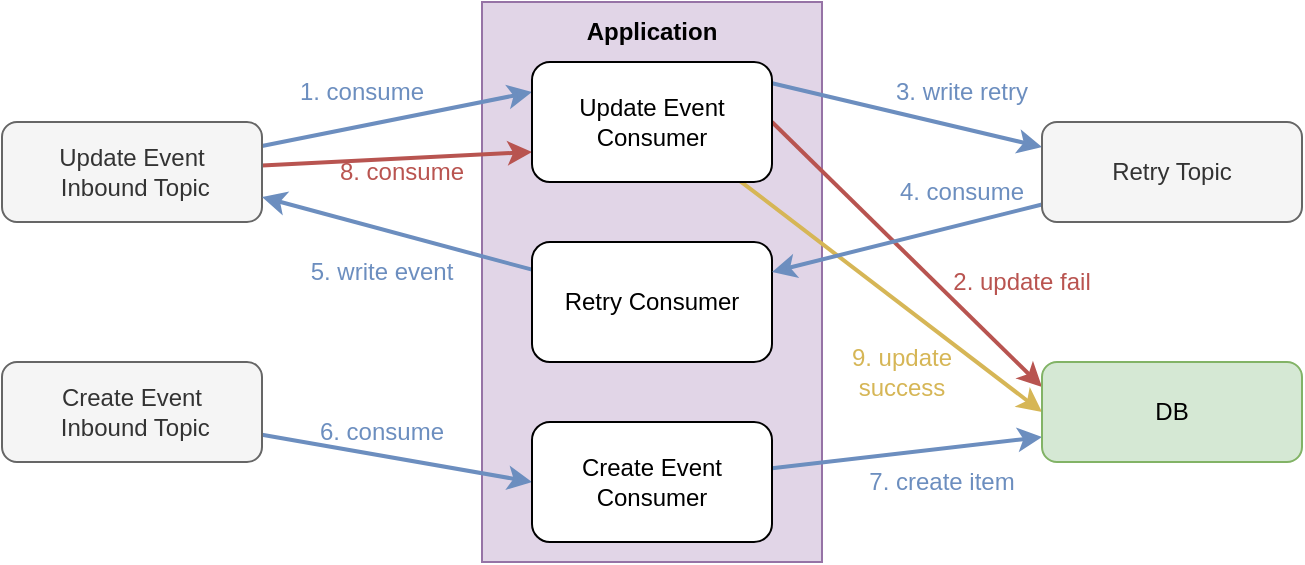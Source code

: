<mxfile version="24.0.0" type="github">
  <diagram name="페이지-1" id="M-cepAOQDT6ib_2G-hRC">
    <mxGraphModel dx="318" dy="604" grid="1" gridSize="10" guides="1" tooltips="1" connect="1" arrows="1" fold="1" page="1" pageScale="1" pageWidth="1169" pageHeight="827" math="0" shadow="0">
      <root>
        <mxCell id="0" />
        <mxCell id="1" parent="0" />
        <mxCell id="JQ7x8qKeoxGuoHUOYThE-3" value="" style="rounded=0;whiteSpace=wrap;html=1;fillColor=#e1d5e7;strokeColor=#9673a6;" vertex="1" parent="1">
          <mxGeometry x="240" y="140" width="170" height="280" as="geometry" />
        </mxCell>
        <mxCell id="JQ7x8qKeoxGuoHUOYThE-10" style="rounded=0;orthogonalLoop=1;jettySize=auto;html=1;entryX=0;entryY=0.25;entryDx=0;entryDy=0;strokeWidth=2;fillColor=#dae8fc;strokeColor=#6c8ebf;" edge="1" parent="1" source="JQ7x8qKeoxGuoHUOYThE-1" target="JQ7x8qKeoxGuoHUOYThE-5">
          <mxGeometry relative="1" as="geometry" />
        </mxCell>
        <mxCell id="JQ7x8qKeoxGuoHUOYThE-24" style="rounded=0;orthogonalLoop=1;jettySize=auto;html=1;entryX=0;entryY=0.75;entryDx=0;entryDy=0;strokeWidth=2;fillColor=#f8cecc;strokeColor=#b85450;" edge="1" parent="1" source="JQ7x8qKeoxGuoHUOYThE-1" target="JQ7x8qKeoxGuoHUOYThE-5">
          <mxGeometry relative="1" as="geometry" />
        </mxCell>
        <mxCell id="JQ7x8qKeoxGuoHUOYThE-1" value="Update Event&lt;div&gt;&amp;nbsp;Inbound Topic&lt;/div&gt;" style="rounded=1;whiteSpace=wrap;html=1;fillColor=#f5f5f5;fontColor=#333333;strokeColor=#666666;" vertex="1" parent="1">
          <mxGeometry y="200" width="130" height="50" as="geometry" />
        </mxCell>
        <mxCell id="JQ7x8qKeoxGuoHUOYThE-20" style="rounded=0;orthogonalLoop=1;jettySize=auto;html=1;entryX=0;entryY=0.5;entryDx=0;entryDy=0;strokeWidth=2;fillColor=#dae8fc;strokeColor=#6c8ebf;" edge="1" parent="1" source="JQ7x8qKeoxGuoHUOYThE-2" target="JQ7x8qKeoxGuoHUOYThE-6">
          <mxGeometry relative="1" as="geometry" />
        </mxCell>
        <mxCell id="JQ7x8qKeoxGuoHUOYThE-2" value="Create Event&lt;div&gt;&amp;nbsp;Inbound Topic&lt;/div&gt;" style="rounded=1;whiteSpace=wrap;html=1;fillColor=#f5f5f5;fontColor=#333333;strokeColor=#666666;" vertex="1" parent="1">
          <mxGeometry y="320" width="130" height="50" as="geometry" />
        </mxCell>
        <mxCell id="JQ7x8qKeoxGuoHUOYThE-4" value="&lt;b&gt;Application&lt;/b&gt;" style="text;html=1;align=center;verticalAlign=middle;whiteSpace=wrap;rounded=0;" vertex="1" parent="1">
          <mxGeometry x="295" y="140" width="60" height="30" as="geometry" />
        </mxCell>
        <mxCell id="JQ7x8qKeoxGuoHUOYThE-12" style="rounded=0;orthogonalLoop=1;jettySize=auto;html=1;entryX=0;entryY=0.25;entryDx=0;entryDy=0;exitX=1;exitY=0.5;exitDx=0;exitDy=0;strokeWidth=2;fillColor=#f8cecc;strokeColor=#b85450;" edge="1" parent="1" source="JQ7x8qKeoxGuoHUOYThE-5" target="JQ7x8qKeoxGuoHUOYThE-9">
          <mxGeometry relative="1" as="geometry" />
        </mxCell>
        <mxCell id="JQ7x8qKeoxGuoHUOYThE-14" style="rounded=0;orthogonalLoop=1;jettySize=auto;html=1;entryX=0;entryY=0.25;entryDx=0;entryDy=0;exitX=0.996;exitY=0.175;exitDx=0;exitDy=0;exitPerimeter=0;strokeWidth=2;fillColor=#dae8fc;strokeColor=#6c8ebf;" edge="1" parent="1" source="JQ7x8qKeoxGuoHUOYThE-5" target="JQ7x8qKeoxGuoHUOYThE-8">
          <mxGeometry relative="1" as="geometry" />
        </mxCell>
        <mxCell id="JQ7x8qKeoxGuoHUOYThE-26" style="rounded=0;orthogonalLoop=1;jettySize=auto;html=1;entryX=0;entryY=0.5;entryDx=0;entryDy=0;exitX=0.867;exitY=0.992;exitDx=0;exitDy=0;exitPerimeter=0;strokeWidth=2;fillColor=#fff2cc;strokeColor=#d6b656;" edge="1" parent="1" source="JQ7x8qKeoxGuoHUOYThE-5" target="JQ7x8qKeoxGuoHUOYThE-9">
          <mxGeometry relative="1" as="geometry" />
        </mxCell>
        <mxCell id="JQ7x8qKeoxGuoHUOYThE-5" value="Update Event&lt;div&gt;Consumer&lt;/div&gt;" style="rounded=1;whiteSpace=wrap;html=1;" vertex="1" parent="1">
          <mxGeometry x="265" y="170" width="120" height="60" as="geometry" />
        </mxCell>
        <mxCell id="JQ7x8qKeoxGuoHUOYThE-22" style="rounded=0;orthogonalLoop=1;jettySize=auto;html=1;entryX=0;entryY=0.75;entryDx=0;entryDy=0;strokeWidth=2;fillColor=#dae8fc;strokeColor=#6c8ebf;" edge="1" parent="1" source="JQ7x8qKeoxGuoHUOYThE-6" target="JQ7x8qKeoxGuoHUOYThE-9">
          <mxGeometry relative="1" as="geometry" />
        </mxCell>
        <mxCell id="JQ7x8qKeoxGuoHUOYThE-6" value="Create Event&lt;div&gt;Consumer&lt;/div&gt;" style="rounded=1;whiteSpace=wrap;html=1;" vertex="1" parent="1">
          <mxGeometry x="265" y="350" width="120" height="60" as="geometry" />
        </mxCell>
        <mxCell id="JQ7x8qKeoxGuoHUOYThE-18" style="rounded=0;orthogonalLoop=1;jettySize=auto;html=1;entryX=1;entryY=0.75;entryDx=0;entryDy=0;strokeWidth=2;fillColor=#dae8fc;strokeColor=#6c8ebf;" edge="1" parent="1" source="JQ7x8qKeoxGuoHUOYThE-7" target="JQ7x8qKeoxGuoHUOYThE-1">
          <mxGeometry relative="1" as="geometry" />
        </mxCell>
        <mxCell id="JQ7x8qKeoxGuoHUOYThE-7" value="Retry&amp;nbsp;&lt;span style=&quot;background-color: initial;&quot;&gt;Consumer&lt;/span&gt;" style="rounded=1;whiteSpace=wrap;html=1;" vertex="1" parent="1">
          <mxGeometry x="265" y="260" width="120" height="60" as="geometry" />
        </mxCell>
        <mxCell id="JQ7x8qKeoxGuoHUOYThE-16" style="rounded=0;orthogonalLoop=1;jettySize=auto;html=1;entryX=1;entryY=0.25;entryDx=0;entryDy=0;strokeWidth=2;fillColor=#dae8fc;strokeColor=#6c8ebf;" edge="1" parent="1" source="JQ7x8qKeoxGuoHUOYThE-8" target="JQ7x8qKeoxGuoHUOYThE-7">
          <mxGeometry relative="1" as="geometry" />
        </mxCell>
        <mxCell id="JQ7x8qKeoxGuoHUOYThE-8" value="Retry Topic" style="rounded=1;whiteSpace=wrap;html=1;fillColor=#f5f5f5;fontColor=#333333;strokeColor=#666666;" vertex="1" parent="1">
          <mxGeometry x="520" y="200" width="130" height="50" as="geometry" />
        </mxCell>
        <mxCell id="JQ7x8qKeoxGuoHUOYThE-9" value="DB" style="rounded=1;whiteSpace=wrap;html=1;fillColor=#d5e8d4;strokeColor=#82b366;" vertex="1" parent="1">
          <mxGeometry x="520" y="320" width="130" height="50" as="geometry" />
        </mxCell>
        <mxCell id="JQ7x8qKeoxGuoHUOYThE-11" value="&lt;font color=&quot;#6c8ebf&quot;&gt;1. consume&lt;/font&gt;" style="text;html=1;align=center;verticalAlign=middle;whiteSpace=wrap;rounded=0;" vertex="1" parent="1">
          <mxGeometry x="140" y="170" width="80" height="30" as="geometry" />
        </mxCell>
        <mxCell id="JQ7x8qKeoxGuoHUOYThE-13" value="&lt;font color=&quot;#b95450&quot;&gt;2. update fail&lt;/font&gt;" style="text;html=1;align=center;verticalAlign=middle;whiteSpace=wrap;rounded=0;" vertex="1" parent="1">
          <mxGeometry x="470" y="265" width="80" height="30" as="geometry" />
        </mxCell>
        <mxCell id="JQ7x8qKeoxGuoHUOYThE-15" value="&lt;font color=&quot;#6c8ebf&quot;&gt;3. write retry&lt;/font&gt;" style="text;html=1;align=center;verticalAlign=middle;whiteSpace=wrap;rounded=0;" vertex="1" parent="1">
          <mxGeometry x="440" y="170" width="80" height="30" as="geometry" />
        </mxCell>
        <mxCell id="JQ7x8qKeoxGuoHUOYThE-17" value="&lt;font color=&quot;#6c8ebf&quot;&gt;4. consume&lt;/font&gt;" style="text;html=1;align=center;verticalAlign=middle;whiteSpace=wrap;rounded=0;" vertex="1" parent="1">
          <mxGeometry x="440" y="220" width="80" height="30" as="geometry" />
        </mxCell>
        <mxCell id="JQ7x8qKeoxGuoHUOYThE-19" value="&lt;font color=&quot;#6c8ebf&quot;&gt;5. write event&lt;/font&gt;" style="text;html=1;align=center;verticalAlign=middle;whiteSpace=wrap;rounded=0;" vertex="1" parent="1">
          <mxGeometry x="150" y="260" width="80" height="30" as="geometry" />
        </mxCell>
        <mxCell id="JQ7x8qKeoxGuoHUOYThE-21" value="&lt;font color=&quot;#6c8ebf&quot;&gt;6. consume&lt;/font&gt;" style="text;html=1;align=center;verticalAlign=middle;whiteSpace=wrap;rounded=0;" vertex="1" parent="1">
          <mxGeometry x="150" y="340" width="80" height="30" as="geometry" />
        </mxCell>
        <mxCell id="JQ7x8qKeoxGuoHUOYThE-23" value="&lt;font color=&quot;#6c8ebf&quot;&gt;7. create item&lt;/font&gt;" style="text;html=1;align=center;verticalAlign=middle;whiteSpace=wrap;rounded=0;" vertex="1" parent="1">
          <mxGeometry x="430" y="365" width="80" height="30" as="geometry" />
        </mxCell>
        <mxCell id="JQ7x8qKeoxGuoHUOYThE-25" value="&lt;font color=&quot;#b95450&quot;&gt;8. consume&lt;/font&gt;" style="text;html=1;align=center;verticalAlign=middle;whiteSpace=wrap;rounded=0;" vertex="1" parent="1">
          <mxGeometry x="160" y="210" width="80" height="30" as="geometry" />
        </mxCell>
        <mxCell id="JQ7x8qKeoxGuoHUOYThE-27" value="&lt;font color=&quot;#d6b656&quot;&gt;9. update success&lt;/font&gt;" style="text;html=1;align=center;verticalAlign=middle;whiteSpace=wrap;rounded=0;" vertex="1" parent="1">
          <mxGeometry x="410" y="310" width="80" height="30" as="geometry" />
        </mxCell>
      </root>
    </mxGraphModel>
  </diagram>
</mxfile>
